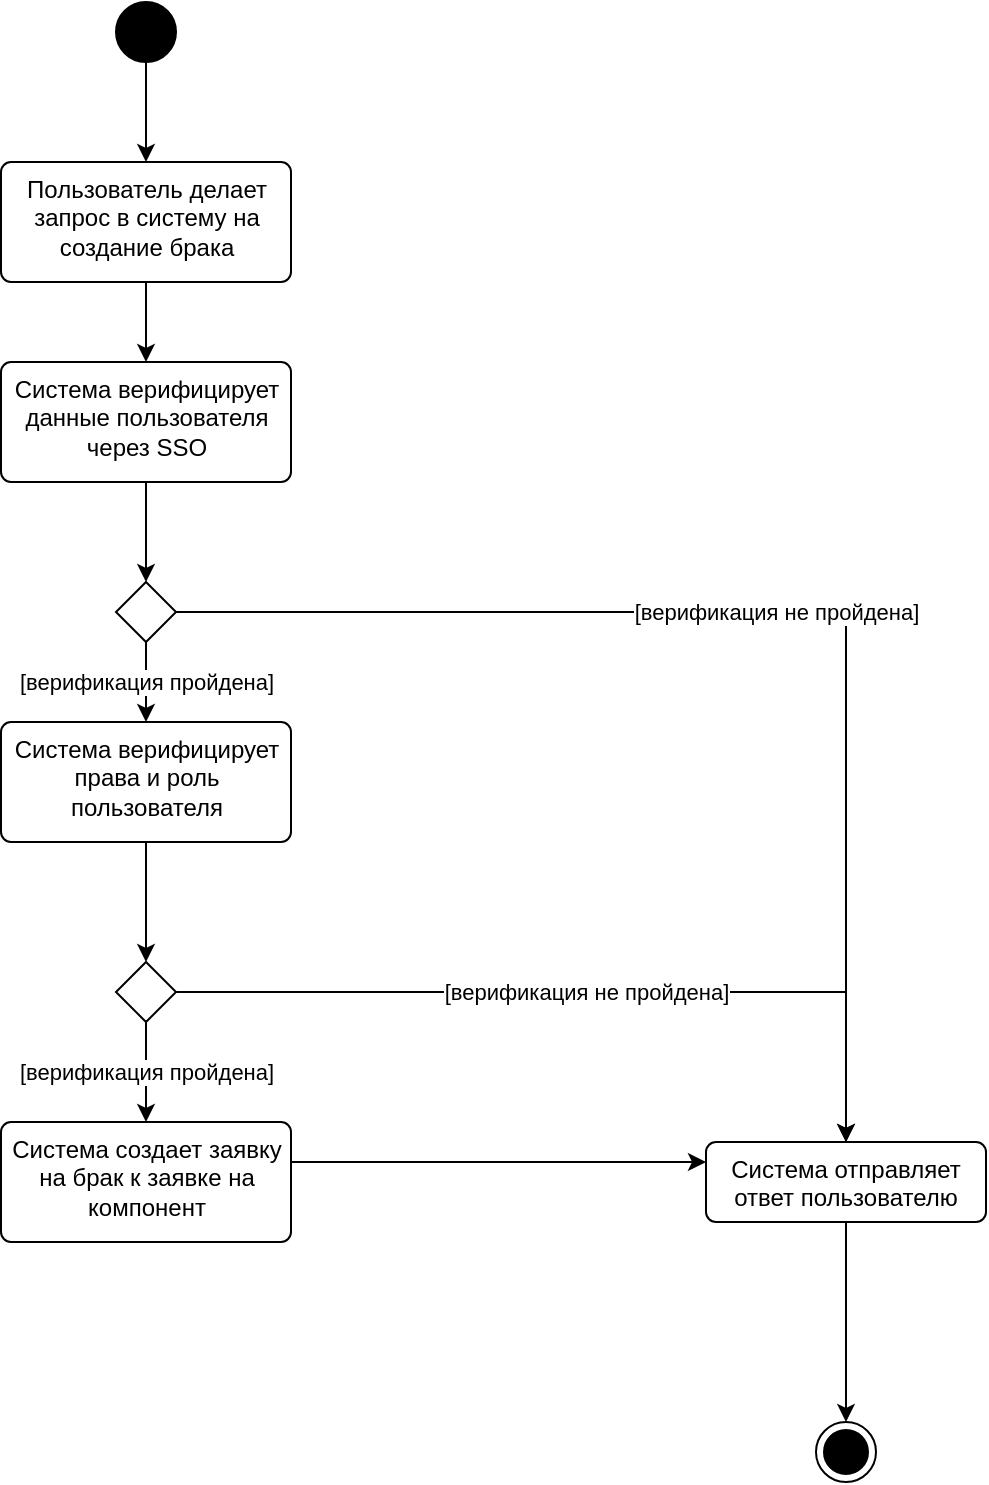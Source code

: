<mxfile version="22.0.2" type="device" pages="3">
  <diagram id="Z_h5-q5Wg3yME80gFP2f" name="use case view">
    <mxGraphModel dx="186" dy="606" grid="1" gridSize="10" guides="1" tooltips="1" connect="1" arrows="1" fold="1" page="1" pageScale="1" pageWidth="850" pageHeight="1100" math="0" shadow="0">
      <root>
        <mxCell id="0" />
        <mxCell id="1" parent="0" />
        <mxCell id="oqTr3DZR-SmjPxuzyxvJ-39" style="edgeStyle=orthogonalEdgeStyle;rounded=0;orthogonalLoop=1;jettySize=auto;html=1;" parent="1" source="oqTr3DZR-SmjPxuzyxvJ-37" target="oqTr3DZR-SmjPxuzyxvJ-38" edge="1">
          <mxGeometry relative="1" as="geometry" />
        </mxCell>
        <mxCell id="oqTr3DZR-SmjPxuzyxvJ-37" value="" style="ellipse;fillColor=strokeColor;html=1;" parent="1" vertex="1">
          <mxGeometry x="910" y="140" width="30" height="30" as="geometry" />
        </mxCell>
        <mxCell id="svmLQKWk5RWNZ-8-LPkN-2" value="" style="edgeStyle=orthogonalEdgeStyle;rounded=0;orthogonalLoop=1;jettySize=auto;html=1;" parent="1" source="oqTr3DZR-SmjPxuzyxvJ-38" target="svmLQKWk5RWNZ-8-LPkN-1" edge="1">
          <mxGeometry relative="1" as="geometry" />
        </mxCell>
        <mxCell id="oqTr3DZR-SmjPxuzyxvJ-38" value="Пользователь делает запрос в систему на создание брака" style="html=1;align=center;verticalAlign=top;rounded=1;absoluteArcSize=1;arcSize=10;dashed=0;whiteSpace=wrap;" parent="1" vertex="1">
          <mxGeometry x="852.5" y="220" width="145" height="60" as="geometry" />
        </mxCell>
        <mxCell id="svmLQKWk5RWNZ-8-LPkN-6" style="edgeStyle=orthogonalEdgeStyle;rounded=0;orthogonalLoop=1;jettySize=auto;html=1;" parent="1" source="svmLQKWk5RWNZ-8-LPkN-1" target="svmLQKWk5RWNZ-8-LPkN-5" edge="1">
          <mxGeometry relative="1" as="geometry" />
        </mxCell>
        <mxCell id="svmLQKWk5RWNZ-8-LPkN-1" value="Система верифицирует данные пользователя через SSO" style="html=1;align=center;verticalAlign=top;rounded=1;absoluteArcSize=1;arcSize=10;dashed=0;whiteSpace=wrap;" parent="1" vertex="1">
          <mxGeometry x="852.5" y="320" width="145" height="60" as="geometry" />
        </mxCell>
        <mxCell id="svmLQKWk5RWNZ-8-LPkN-12" style="edgeStyle=orthogonalEdgeStyle;rounded=0;orthogonalLoop=1;jettySize=auto;html=1;" parent="1" source="svmLQKWk5RWNZ-8-LPkN-13" target="svmLQKWk5RWNZ-8-LPkN-8" edge="1">
          <mxGeometry relative="1" as="geometry">
            <Array as="points">
              <mxPoint x="1190" y="720" />
              <mxPoint x="1190" y="720" />
            </Array>
          </mxGeometry>
        </mxCell>
        <mxCell id="svmLQKWk5RWNZ-8-LPkN-15" style="edgeStyle=orthogonalEdgeStyle;rounded=0;orthogonalLoop=1;jettySize=auto;html=1;" parent="1" source="svmLQKWk5RWNZ-8-LPkN-3" target="svmLQKWk5RWNZ-8-LPkN-14" edge="1">
          <mxGeometry relative="1" as="geometry" />
        </mxCell>
        <mxCell id="svmLQKWk5RWNZ-8-LPkN-3" value="Система верифицирует права и роль пользователя" style="html=1;align=center;verticalAlign=top;rounded=1;absoluteArcSize=1;arcSize=10;dashed=0;whiteSpace=wrap;" parent="1" vertex="1">
          <mxGeometry x="852.5" y="500" width="145" height="60" as="geometry" />
        </mxCell>
        <mxCell id="svmLQKWk5RWNZ-8-LPkN-7" value="[верификация пройдена]" style="edgeStyle=orthogonalEdgeStyle;rounded=0;orthogonalLoop=1;jettySize=auto;html=1;" parent="1" source="svmLQKWk5RWNZ-8-LPkN-5" target="svmLQKWk5RWNZ-8-LPkN-3" edge="1">
          <mxGeometry relative="1" as="geometry" />
        </mxCell>
        <mxCell id="svmLQKWk5RWNZ-8-LPkN-9" value="[верификация не пройдена]" style="edgeStyle=orthogonalEdgeStyle;rounded=0;orthogonalLoop=1;jettySize=auto;html=1;" parent="1" source="svmLQKWk5RWNZ-8-LPkN-5" target="svmLQKWk5RWNZ-8-LPkN-8" edge="1">
          <mxGeometry relative="1" as="geometry" />
        </mxCell>
        <mxCell id="svmLQKWk5RWNZ-8-LPkN-5" value="" style="rhombus;" parent="1" vertex="1">
          <mxGeometry x="910" y="430" width="30" height="30" as="geometry" />
        </mxCell>
        <mxCell id="svmLQKWk5RWNZ-8-LPkN-11" style="edgeStyle=orthogonalEdgeStyle;rounded=0;orthogonalLoop=1;jettySize=auto;html=1;" parent="1" source="svmLQKWk5RWNZ-8-LPkN-8" target="svmLQKWk5RWNZ-8-LPkN-10" edge="1">
          <mxGeometry relative="1" as="geometry" />
        </mxCell>
        <mxCell id="svmLQKWk5RWNZ-8-LPkN-8" value="Система отправляет ответ пользователю" style="html=1;align=center;verticalAlign=top;rounded=1;absoluteArcSize=1;arcSize=10;dashed=0;whiteSpace=wrap;" parent="1" vertex="1">
          <mxGeometry x="1205" y="710" width="140" height="40" as="geometry" />
        </mxCell>
        <mxCell id="svmLQKWk5RWNZ-8-LPkN-10" value="" style="ellipse;html=1;shape=endState;fillColor=strokeColor;" parent="1" vertex="1">
          <mxGeometry x="1260" y="850" width="30" height="30" as="geometry" />
        </mxCell>
        <mxCell id="svmLQKWk5RWNZ-8-LPkN-13" value="Система создает заявку на брак к заявке на компонент" style="html=1;align=center;verticalAlign=top;rounded=1;absoluteArcSize=1;arcSize=10;dashed=0;whiteSpace=wrap;" parent="1" vertex="1">
          <mxGeometry x="852.5" y="700" width="145" height="60" as="geometry" />
        </mxCell>
        <mxCell id="svmLQKWk5RWNZ-8-LPkN-16" value="[верификация пройдена]" style="edgeStyle=orthogonalEdgeStyle;rounded=0;orthogonalLoop=1;jettySize=auto;html=1;" parent="1" source="svmLQKWk5RWNZ-8-LPkN-14" target="svmLQKWk5RWNZ-8-LPkN-13" edge="1">
          <mxGeometry relative="1" as="geometry" />
        </mxCell>
        <mxCell id="svmLQKWk5RWNZ-8-LPkN-17" value="[верификация не пройдена]" style="edgeStyle=orthogonalEdgeStyle;rounded=0;orthogonalLoop=1;jettySize=auto;html=1;" parent="1" source="svmLQKWk5RWNZ-8-LPkN-14" target="svmLQKWk5RWNZ-8-LPkN-8" edge="1">
          <mxGeometry relative="1" as="geometry" />
        </mxCell>
        <mxCell id="svmLQKWk5RWNZ-8-LPkN-14" value="" style="rhombus;" parent="1" vertex="1">
          <mxGeometry x="910" y="620" width="30" height="30" as="geometry" />
        </mxCell>
      </root>
    </mxGraphModel>
  </diagram>
  <diagram id="Dxy8fd4FYHdvWLv7uogT" name="logical view">
    <mxGraphModel dx="1036" dy="606" grid="1" gridSize="10" guides="1" tooltips="1" connect="1" arrows="1" fold="1" page="1" pageScale="1" pageWidth="850" pageHeight="1100" math="0" shadow="0">
      <root>
        <mxCell id="0" />
        <mxCell id="1" parent="0" />
        <mxCell id="dtvuRHMxNnsIdL6LE3eW-1" style="edgeStyle=orthogonalEdgeStyle;rounded=0;orthogonalLoop=1;jettySize=auto;html=1;" parent="1" source="dtvuRHMxNnsIdL6LE3eW-2" target="dtvuRHMxNnsIdL6LE3eW-4" edge="1">
          <mxGeometry relative="1" as="geometry" />
        </mxCell>
        <mxCell id="dtvuRHMxNnsIdL6LE3eW-2" value="" style="ellipse;fillColor=strokeColor;html=1;" parent="1" vertex="1">
          <mxGeometry x="910" y="50" width="30" height="30" as="geometry" />
        </mxCell>
        <mxCell id="dtvuRHMxNnsIdL6LE3eW-3" value="" style="edgeStyle=orthogonalEdgeStyle;rounded=0;orthogonalLoop=1;jettySize=auto;html=1;" parent="1" source="dtvuRHMxNnsIdL6LE3eW-4" target="dtvuRHMxNnsIdL6LE3eW-6" edge="1">
          <mxGeometry relative="1" as="geometry" />
        </mxCell>
        <mxCell id="dtvuRHMxNnsIdL6LE3eW-4" value="Пользовательский запрос на создание заявки на брак обрабатывает пакет Endpoints" style="html=1;align=center;verticalAlign=top;rounded=1;absoluteArcSize=1;arcSize=10;dashed=0;whiteSpace=wrap;" parent="1" vertex="1">
          <mxGeometry x="846.25" y="130" width="157.5" height="70" as="geometry" />
        </mxCell>
        <mxCell id="f8W0930gEXtGElc2nEIg-2" value="" style="edgeStyle=orthogonalEdgeStyle;rounded=0;orthogonalLoop=1;jettySize=auto;html=1;" parent="1" source="dtvuRHMxNnsIdL6LE3eW-6" target="f8W0930gEXtGElc2nEIg-1" edge="1">
          <mxGeometry relative="1" as="geometry" />
        </mxCell>
        <mxCell id="dtvuRHMxNnsIdL6LE3eW-6" value="Отправляется запрос на верификацию пользователя через AuthManager" style="html=1;align=center;verticalAlign=top;rounded=1;absoluteArcSize=1;arcSize=10;dashed=0;whiteSpace=wrap;" parent="1" vertex="1">
          <mxGeometry x="833.13" y="240" width="183.75" height="80" as="geometry" />
        </mxCell>
        <mxCell id="dtvuRHMxNnsIdL6LE3eW-7" style="edgeStyle=orthogonalEdgeStyle;rounded=0;orthogonalLoop=1;jettySize=auto;html=1;" parent="1" source="dtvuRHMxNnsIdL6LE3eW-16" target="dtvuRHMxNnsIdL6LE3eW-14" edge="1">
          <mxGeometry relative="1" as="geometry">
            <Array as="points">
              <mxPoint x="1100" y="890" />
              <mxPoint x="1100" y="890" />
            </Array>
          </mxGeometry>
        </mxCell>
        <mxCell id="dtvuRHMxNnsIdL6LE3eW-8" style="edgeStyle=orthogonalEdgeStyle;rounded=0;orthogonalLoop=1;jettySize=auto;html=1;" parent="1" source="dtvuRHMxNnsIdL6LE3eW-9" target="dtvuRHMxNnsIdL6LE3eW-19" edge="1">
          <mxGeometry relative="1" as="geometry" />
        </mxCell>
        <mxCell id="dtvuRHMxNnsIdL6LE3eW-9" value="Пакетом schemas верифицируется статус заявки, права и роль пользователя" style="html=1;align=center;verticalAlign=top;rounded=1;absoluteArcSize=1;arcSize=10;dashed=0;whiteSpace=wrap;" parent="1" vertex="1">
          <mxGeometry x="841.25" y="580" width="167.5" height="70" as="geometry" />
        </mxCell>
        <mxCell id="dtvuRHMxNnsIdL6LE3eW-10" value="[верификация пройдена]" style="edgeStyle=orthogonalEdgeStyle;rounded=0;orthogonalLoop=1;jettySize=auto;html=1;" parent="1" source="dtvuRHMxNnsIdL6LE3eW-12" target="dtvuRHMxNnsIdL6LE3eW-9" edge="1">
          <mxGeometry relative="1" as="geometry" />
        </mxCell>
        <mxCell id="dtvuRHMxNnsIdL6LE3eW-11" value="[верификация не пройдена]" style="edgeStyle=orthogonalEdgeStyle;rounded=0;orthogonalLoop=1;jettySize=auto;html=1;" parent="1" source="dtvuRHMxNnsIdL6LE3eW-12" target="f8W0930gEXtGElc2nEIg-5" edge="1">
          <mxGeometry relative="1" as="geometry" />
        </mxCell>
        <mxCell id="dtvuRHMxNnsIdL6LE3eW-12" value="" style="rhombus;" parent="1" vertex="1">
          <mxGeometry x="910" y="470" width="30" height="30" as="geometry" />
        </mxCell>
        <mxCell id="dtvuRHMxNnsIdL6LE3eW-13" style="edgeStyle=orthogonalEdgeStyle;rounded=0;orthogonalLoop=1;jettySize=auto;html=1;" parent="1" source="dtvuRHMxNnsIdL6LE3eW-14" target="dtvuRHMxNnsIdL6LE3eW-15" edge="1">
          <mxGeometry relative="1" as="geometry" />
        </mxCell>
        <mxCell id="dtvuRHMxNnsIdL6LE3eW-14" value="Из пакета Endpoints формируется ответ пользователю" style="html=1;align=center;verticalAlign=top;rounded=1;absoluteArcSize=1;arcSize=10;dashed=0;whiteSpace=wrap;" parent="1" vertex="1">
          <mxGeometry x="1073" y="850" width="135" height="60" as="geometry" />
        </mxCell>
        <mxCell id="dtvuRHMxNnsIdL6LE3eW-15" value="" style="ellipse;html=1;shape=endState;fillColor=strokeColor;" parent="1" vertex="1">
          <mxGeometry x="1260" y="1000" width="30" height="30" as="geometry" />
        </mxCell>
        <mxCell id="dtvuRHMxNnsIdL6LE3eW-16" value="В пакете services происходит создание заявки на брак" style="html=1;align=center;verticalAlign=top;rounded=1;absoluteArcSize=1;arcSize=10;dashed=0;whiteSpace=wrap;" parent="1" vertex="1">
          <mxGeometry x="852.5" y="850" width="145" height="60" as="geometry" />
        </mxCell>
        <mxCell id="dtvuRHMxNnsIdL6LE3eW-17" value="[верификация пройдена]" style="edgeStyle=orthogonalEdgeStyle;rounded=0;orthogonalLoop=1;jettySize=auto;html=1;" parent="1" source="dtvuRHMxNnsIdL6LE3eW-19" target="dtvuRHMxNnsIdL6LE3eW-16" edge="1">
          <mxGeometry relative="1" as="geometry" />
        </mxCell>
        <mxCell id="dtvuRHMxNnsIdL6LE3eW-18" value="[верификация не пройдена]" style="edgeStyle=orthogonalEdgeStyle;rounded=0;orthogonalLoop=1;jettySize=auto;html=1;" parent="1" source="dtvuRHMxNnsIdL6LE3eW-19" target="f8W0930gEXtGElc2nEIg-5" edge="1">
          <mxGeometry relative="1" as="geometry" />
        </mxCell>
        <mxCell id="dtvuRHMxNnsIdL6LE3eW-19" value="" style="rhombus;" parent="1" vertex="1">
          <mxGeometry x="910" y="710" width="30" height="30" as="geometry" />
        </mxCell>
        <mxCell id="f8W0930gEXtGElc2nEIg-4" style="edgeStyle=orthogonalEdgeStyle;rounded=0;orthogonalLoop=1;jettySize=auto;html=1;" parent="1" source="f8W0930gEXtGElc2nEIg-1" target="dtvuRHMxNnsIdL6LE3eW-12" edge="1">
          <mxGeometry relative="1" as="geometry" />
        </mxCell>
        <mxCell id="f8W0930gEXtGElc2nEIg-1" value="AuthManager используя пакет ExternalClients отправляет запрос в Keycloak для верификации токена" style="html=1;align=center;verticalAlign=top;rounded=1;absoluteArcSize=1;arcSize=10;dashed=0;whiteSpace=wrap;" parent="1" vertex="1">
          <mxGeometry x="833.13" y="350" width="183.75" height="80" as="geometry" />
        </mxCell>
        <mxCell id="f8W0930gEXtGElc2nEIg-7" style="edgeStyle=orthogonalEdgeStyle;rounded=0;orthogonalLoop=1;jettySize=auto;html=1;" parent="1" source="f8W0930gEXtGElc2nEIg-5" target="f8W0930gEXtGElc2nEIg-8" edge="1">
          <mxGeometry relative="1" as="geometry" />
        </mxCell>
        <mxCell id="f8W0930gEXtGElc2nEIg-5" value="Выбрасывается исключение из пакета Errors" style="html=1;align=center;verticalAlign=top;rounded=1;absoluteArcSize=1;arcSize=10;dashed=0;whiteSpace=wrap;" parent="1" vertex="1">
          <mxGeometry x="1208" y="690" width="135" height="60" as="geometry" />
        </mxCell>
        <mxCell id="f8W0930gEXtGElc2nEIg-9" style="edgeStyle=orthogonalEdgeStyle;rounded=0;orthogonalLoop=1;jettySize=auto;html=1;" parent="1" source="f8W0930gEXtGElc2nEIg-8" target="dtvuRHMxNnsIdL6LE3eW-15" edge="1">
          <mxGeometry relative="1" as="geometry">
            <Array as="points">
              <mxPoint x="1448" y="950" />
              <mxPoint x="1275" y="950" />
            </Array>
          </mxGeometry>
        </mxCell>
        <mxCell id="f8W0930gEXtGElc2nEIg-8" value="Из пакета app формируется ответ пользователю" style="html=1;align=center;verticalAlign=top;rounded=1;absoluteArcSize=1;arcSize=10;dashed=0;whiteSpace=wrap;" parent="1" vertex="1">
          <mxGeometry x="1380" y="860" width="135" height="60" as="geometry" />
        </mxCell>
      </root>
    </mxGraphModel>
  </diagram>
  <diagram id="XSvORW6YD-rVSTbJ36-P" name="implementation view">
    <mxGraphModel dx="186" dy="1706" grid="1" gridSize="10" guides="1" tooltips="1" connect="1" arrows="1" fold="1" page="1" pageScale="1" pageWidth="850" pageHeight="1100" math="0" shadow="0">
      <root>
        <mxCell id="0" />
        <mxCell id="1" parent="0" />
        <mxCell id="42paZP4EseXIOFJ2hqoz-3" style="edgeStyle=orthogonalEdgeStyle;rounded=0;orthogonalLoop=1;jettySize=auto;html=1;" parent="1" source="FChpN_A4ImNVntOex-Cd-2" target="42paZP4EseXIOFJ2hqoz-8" edge="1">
          <mxGeometry relative="1" as="geometry" />
        </mxCell>
        <mxCell id="FChpN_A4ImNVntOex-Cd-2" value="" style="ellipse;fillColor=strokeColor;html=1;" parent="1" vertex="1">
          <mxGeometry x="890" y="-690" width="30" height="30" as="geometry" />
        </mxCell>
        <mxCell id="42paZP4EseXIOFJ2hqoz-9" style="edgeStyle=orthogonalEdgeStyle;rounded=0;orthogonalLoop=1;jettySize=auto;html=1;" parent="1" source="42paZP4EseXIOFJ2hqoz-8" target="42paZP4EseXIOFJ2hqoz-7" edge="1">
          <mxGeometry relative="1" as="geometry" />
        </mxCell>
        <mxCell id="42paZP4EseXIOFJ2hqoz-19" value="Auth" style="swimlane;whiteSpace=wrap;html=1;" parent="1" vertex="1">
          <mxGeometry x="1599.5" y="-770" width="410.5" height="1790" as="geometry" />
        </mxCell>
        <mxCell id="42paZP4EseXIOFJ2hqoz-4" value="auth.decode_auth_token()" style="html=1;align=center;verticalAlign=top;rounded=1;absoluteArcSize=1;arcSize=10;dashed=0;whiteSpace=wrap;" parent="42paZP4EseXIOFJ2hqoz-19" vertex="1">
          <mxGeometry x="126.5" y="390" width="157.5" height="30" as="geometry" />
        </mxCell>
        <mxCell id="42paZP4EseXIOFJ2hqoz-6" value="get_token_data() - верификация токена, получение информации о пользователе" style="html=1;align=center;verticalAlign=top;rounded=1;absoluteArcSize=1;arcSize=10;dashed=0;whiteSpace=wrap;" parent="42paZP4EseXIOFJ2hqoz-19" vertex="1">
          <mxGeometry x="113.38" y="150" width="183.75" height="70" as="geometry" />
        </mxCell>
        <mxCell id="42paZP4EseXIOFJ2hqoz-10" style="edgeStyle=orthogonalEdgeStyle;rounded=0;orthogonalLoop=1;jettySize=auto;html=1;" parent="42paZP4EseXIOFJ2hqoz-19" source="42paZP4EseXIOFJ2hqoz-7" target="42paZP4EseXIOFJ2hqoz-6" edge="1">
          <mxGeometry relative="1" as="geometry" />
        </mxCell>
        <mxCell id="42paZP4EseXIOFJ2hqoz-7" value="get_token() - получение токена из аутентификации из запроса" style="html=1;align=center;verticalAlign=top;rounded=1;absoluteArcSize=1;arcSize=10;dashed=0;whiteSpace=wrap;" parent="42paZP4EseXIOFJ2hqoz-19" vertex="1">
          <mxGeometry x="123.38" y="70" width="163.75" height="50" as="geometry" />
        </mxCell>
        <mxCell id="42paZP4EseXIOFJ2hqoz-17" style="edgeStyle=orthogonalEdgeStyle;rounded=0;orthogonalLoop=1;jettySize=auto;html=1;" parent="42paZP4EseXIOFJ2hqoz-19" source="42paZP4EseXIOFJ2hqoz-12" target="42paZP4EseXIOFJ2hqoz-16" edge="1">
          <mxGeometry relative="1" as="geometry">
            <mxPoint x="205.25" y="320" as="targetPoint" />
          </mxGeometry>
        </mxCell>
        <mxCell id="42paZP4EseXIOFJ2hqoz-12" value="auth.validate_token()" style="html=1;align=center;verticalAlign=top;rounded=1;absoluteArcSize=1;arcSize=10;dashed=0;whiteSpace=wrap;" parent="42paZP4EseXIOFJ2hqoz-19" vertex="1">
          <mxGeometry x="126.5" y="250" width="157.5" height="30" as="geometry" />
        </mxCell>
        <mxCell id="42paZP4EseXIOFJ2hqoz-13" style="edgeStyle=orthogonalEdgeStyle;rounded=0;orthogonalLoop=1;jettySize=auto;html=1;" parent="42paZP4EseXIOFJ2hqoz-19" source="42paZP4EseXIOFJ2hqoz-6" target="42paZP4EseXIOFJ2hqoz-12" edge="1">
          <mxGeometry relative="1" as="geometry" />
        </mxCell>
        <mxCell id="42paZP4EseXIOFJ2hqoz-18" style="edgeStyle=orthogonalEdgeStyle;rounded=0;orthogonalLoop=1;jettySize=auto;html=1;" parent="42paZP4EseXIOFJ2hqoz-19" source="42paZP4EseXIOFJ2hqoz-16" target="42paZP4EseXIOFJ2hqoz-4" edge="1">
          <mxGeometry relative="1" as="geometry">
            <mxPoint x="205.25" y="350" as="sourcePoint" />
          </mxGeometry>
        </mxCell>
        <mxCell id="42paZP4EseXIOFJ2hqoz-16" value="&lt;div style=&quot;background-color: rgb(255, 255, 255); color: rgb(8, 8, 8); font-size: 12px;&quot;&gt;keycloak.get_service_client().verify_token(token)&lt;/div&gt;" style="html=1;align=center;verticalAlign=top;rounded=1;absoluteArcSize=1;arcSize=10;dashed=0;whiteSpace=wrap;fontFamily=Helvetica;fontSize=12;" parent="42paZP4EseXIOFJ2hqoz-19" vertex="1">
          <mxGeometry x="23.38" y="320" width="363.75" height="30" as="geometry" />
        </mxCell>
        <mxCell id="42paZP4EseXIOFJ2hqoz-20" value="API" style="swimlane;whiteSpace=wrap;html=1;" parent="1" vertex="1">
          <mxGeometry x="1100" y="-770" width="249.5" height="1790" as="geometry" />
        </mxCell>
        <mxCell id="42paZP4EseXIOFJ2hqoz-8" value="&lt;div style=&quot;background-color: rgb(255, 255, 255); color: rgb(8, 8, 8); font-size: 12px;&quot;&gt;auth.oauth2_schema() - получение информации из тела запроса&lt;/div&gt;" style="html=1;align=center;verticalAlign=top;rounded=1;absoluteArcSize=1;arcSize=10;dashed=0;whiteSpace=wrap;fontFamily=Helvetica;fontSize=12;" parent="42paZP4EseXIOFJ2hqoz-20" vertex="1">
          <mxGeometry x="46" y="65" width="157.5" height="60" as="geometry" />
        </mxCell>
        <mxCell id="FChpN_A4ImNVntOex-Cd-4" value="OrderApi.create_order" style="html=1;align=center;verticalAlign=top;rounded=1;absoluteArcSize=1;arcSize=10;dashed=0;whiteSpace=wrap;" parent="42paZP4EseXIOFJ2hqoz-20" vertex="1">
          <mxGeometry x="46" y="670" width="157.5" height="30" as="geometry" />
        </mxCell>
        <mxCell id="aYajl2FwvXbA-YKpBiXy-61" value="Отправка ответа пользователю с созданной заявкой на брак" style="html=1;align=center;verticalAlign=top;rounded=1;absoluteArcSize=1;arcSize=10;dashed=0;whiteSpace=wrap;" parent="42paZP4EseXIOFJ2hqoz-20" vertex="1">
          <mxGeometry x="46" y="1610" width="157.5" height="50" as="geometry" />
        </mxCell>
        <mxCell id="aYajl2FwvXbA-YKpBiXy-1" value="Schemas" style="swimlane;whiteSpace=wrap;html=1;" parent="1" vertex="1">
          <mxGeometry x="2010" y="-770" width="490" height="1790" as="geometry" />
        </mxCell>
        <mxCell id="aYajl2FwvXbA-YKpBiXy-27" style="edgeStyle=orthogonalEdgeStyle;rounded=0;orthogonalLoop=1;jettySize=auto;html=1;" parent="aYajl2FwvXbA-YKpBiXy-1" source="aYajl2FwvXbA-YKpBiXy-3" target="aYajl2FwvXbA-YKpBiXy-24" edge="1">
          <mxGeometry relative="1" as="geometry" />
        </mxCell>
        <mxCell id="aYajl2FwvXbA-YKpBiXy-3" value="&lt;div style=&quot;background-color: rgb(255, 255, 255); color: rgb(8, 8, 8); font-size: 12px;&quot;&gt;check_all_roles - у пользователя есть все перечисленные роли и он может создать заявку (schemas.UserRole.STAFF_CUSTOMER_MANAGER&lt;span style=&quot;font-size: 12px;&quot;&gt;)&lt;/span&gt;&lt;/div&gt;" style="html=1;align=center;verticalAlign=top;rounded=1;absoluteArcSize=1;arcSize=10;dashed=0;whiteSpace=wrap;fontFamily=Helvetica;fontSize=12;" parent="aYajl2FwvXbA-YKpBiXy-1" vertex="1">
          <mxGeometry x="42.19" y="480" width="293.12" height="70" as="geometry" />
        </mxCell>
        <mxCell id="aYajl2FwvXbA-YKpBiXy-12" style="edgeStyle=orthogonalEdgeStyle;rounded=0;orthogonalLoop=1;jettySize=auto;html=1;" parent="aYajl2FwvXbA-YKpBiXy-1" source="42paZP4EseXIOFJ2hqoz-1" target="aYajl2FwvXbA-YKpBiXy-3" edge="1">
          <mxGeometry relative="1" as="geometry" />
        </mxCell>
        <mxCell id="42paZP4EseXIOFJ2hqoz-1" value="CurrentUser() - проверка ролей пользователя" style="html=1;align=center;verticalAlign=top;rounded=1;absoluteArcSize=1;arcSize=10;dashed=0;whiteSpace=wrap;" parent="aYajl2FwvXbA-YKpBiXy-1" vertex="1">
          <mxGeometry x="110" y="385" width="157.5" height="40" as="geometry" />
        </mxCell>
        <mxCell id="aYajl2FwvXbA-YKpBiXy-32" value="" style="edgeStyle=orthogonalEdgeStyle;rounded=0;orthogonalLoop=1;jettySize=auto;html=1;" parent="aYajl2FwvXbA-YKpBiXy-1" source="aYajl2FwvXbA-YKpBiXy-13" target="aYajl2FwvXbA-YKpBiXy-30" edge="1">
          <mxGeometry relative="1" as="geometry" />
        </mxCell>
        <mxCell id="aYajl2FwvXbA-YKpBiXy-13" value="&lt;div style=&quot;background-color: rgb(255, 255, 255); color: rgb(8, 8, 8); font-size: 12px;&quot;&gt;order.raise_order_type() - проверяем, что пользователь может создать заявку на брак&lt;/div&gt;" style="html=1;align=center;verticalAlign=top;rounded=1;absoluteArcSize=1;arcSize=10;dashed=0;whiteSpace=wrap;fontFamily=Helvetica;fontSize=12;" parent="aYajl2FwvXbA-YKpBiXy-1" vertex="1">
          <mxGeometry x="42.19" y="670" width="293.12" height="70" as="geometry" />
        </mxCell>
        <mxCell id="aYajl2FwvXbA-YKpBiXy-42" style="edgeStyle=orthogonalEdgeStyle;rounded=0;orthogonalLoop=1;jettySize=auto;html=1;" parent="aYajl2FwvXbA-YKpBiXy-1" source="aYajl2FwvXbA-YKpBiXy-15" target="aYajl2FwvXbA-YKpBiXy-36" edge="1">
          <mxGeometry relative="1" as="geometry">
            <mxPoint x="230" y="1030" as="targetPoint" />
          </mxGeometry>
        </mxCell>
        <mxCell id="aYajl2FwvXbA-YKpBiXy-15" value="&lt;div style=&quot;background-color: rgb(255, 255, 255); color: rgb(8, 8, 8); font-size: 12px;&quot;&gt;order.raise_user_customer_data() - проверяем, что заказчик существует в системе&lt;/div&gt;" style="html=1;align=center;verticalAlign=top;rounded=1;absoluteArcSize=1;arcSize=10;dashed=0;whiteSpace=wrap;fontFamily=Helvetica;fontSize=12;" parent="aYajl2FwvXbA-YKpBiXy-1" vertex="1">
          <mxGeometry x="42.19" y="890" width="293.12" height="40" as="geometry" />
        </mxCell>
        <mxCell id="aYajl2FwvXbA-YKpBiXy-38" value="" style="edgeStyle=orthogonalEdgeStyle;rounded=0;orthogonalLoop=1;jettySize=auto;html=1;" parent="aYajl2FwvXbA-YKpBiXy-1" source="aYajl2FwvXbA-YKpBiXy-17" target="aYajl2FwvXbA-YKpBiXy-37" edge="1">
          <mxGeometry relative="1" as="geometry" />
        </mxCell>
        <mxCell id="aYajl2FwvXbA-YKpBiXy-17" value="&lt;div style=&quot;background-color: rgb(255, 255, 255); color: rgb(8, 8, 8); font-size: 12px;&quot;&gt;order.raise_user_implementer_data() - проверяем, что исполнитель существует в системе&lt;/div&gt;" style="html=1;align=center;verticalAlign=top;rounded=1;absoluteArcSize=1;arcSize=10;dashed=0;whiteSpace=wrap;fontFamily=Helvetica;fontSize=12;" parent="aYajl2FwvXbA-YKpBiXy-1" vertex="1">
          <mxGeometry x="42.19" y="1130" width="293.12" height="40" as="geometry" />
        </mxCell>
        <mxCell id="aYajl2FwvXbA-YKpBiXy-24" value="" style="rhombus;" parent="aYajl2FwvXbA-YKpBiXy-1" vertex="1">
          <mxGeometry x="173.75" y="600" width="30" height="30" as="geometry" />
        </mxCell>
        <mxCell id="aYajl2FwvXbA-YKpBiXy-33" value="Успешно" style="edgeStyle=orthogonalEdgeStyle;rounded=0;orthogonalLoop=1;jettySize=auto;html=1;" parent="aYajl2FwvXbA-YKpBiXy-1" source="aYajl2FwvXbA-YKpBiXy-30" target="aYajl2FwvXbA-YKpBiXy-15" edge="1">
          <mxGeometry relative="1" as="geometry" />
        </mxCell>
        <mxCell id="aYajl2FwvXbA-YKpBiXy-30" value="" style="rhombus;" parent="aYajl2FwvXbA-YKpBiXy-1" vertex="1">
          <mxGeometry x="173.75" y="790" width="30" height="30" as="geometry" />
        </mxCell>
        <mxCell id="aYajl2FwvXbA-YKpBiXy-43" value="Успешно" style="edgeStyle=orthogonalEdgeStyle;rounded=0;orthogonalLoop=1;jettySize=auto;html=1;" parent="aYajl2FwvXbA-YKpBiXy-1" source="aYajl2FwvXbA-YKpBiXy-36" target="aYajl2FwvXbA-YKpBiXy-17" edge="1">
          <mxGeometry relative="1" as="geometry" />
        </mxCell>
        <mxCell id="aYajl2FwvXbA-YKpBiXy-36" value="" style="rhombus;" parent="aYajl2FwvXbA-YKpBiXy-1" vertex="1">
          <mxGeometry x="173.75" y="1020" width="30" height="30" as="geometry" />
        </mxCell>
        <mxCell id="aYajl2FwvXbA-YKpBiXy-37" value="" style="rhombus;" parent="aYajl2FwvXbA-YKpBiXy-1" vertex="1">
          <mxGeometry x="173.75" y="1220" width="30" height="30" as="geometry" />
        </mxCell>
        <mxCell id="aYajl2FwvXbA-YKpBiXy-46" value="&lt;div style=&quot;background-color: rgb(255, 255, 255); color: rgb(8, 8, 8); font-size: 12px;&quot;&gt;выбрасывается исключение&lt;br&gt;надо дописать&lt;/div&gt;" style="html=1;align=center;verticalAlign=top;rounded=1;absoluteArcSize=1;arcSize=10;dashed=0;whiteSpace=wrap;fontFamily=Helvetica;fontSize=12;fillColor=#f8cecc;strokeColor=#b85450;" parent="aYajl2FwvXbA-YKpBiXy-1" vertex="1">
          <mxGeometry x="300" y="1215" width="177.81" height="40" as="geometry" />
        </mxCell>
        <mxCell id="aYajl2FwvXbA-YKpBiXy-41" style="edgeStyle=orthogonalEdgeStyle;rounded=0;orthogonalLoop=1;jettySize=auto;html=1;" parent="aYajl2FwvXbA-YKpBiXy-1" source="aYajl2FwvXbA-YKpBiXy-36" target="aYajl2FwvXbA-YKpBiXy-46" edge="1">
          <mxGeometry relative="1" as="geometry" />
        </mxCell>
        <mxCell id="aYajl2FwvXbA-YKpBiXy-34" style="edgeStyle=orthogonalEdgeStyle;rounded=0;orthogonalLoop=1;jettySize=auto;html=1;" parent="aYajl2FwvXbA-YKpBiXy-1" source="aYajl2FwvXbA-YKpBiXy-30" target="aYajl2FwvXbA-YKpBiXy-46" edge="1">
          <mxGeometry relative="1" as="geometry" />
        </mxCell>
        <mxCell id="aYajl2FwvXbA-YKpBiXy-28" style="edgeStyle=orthogonalEdgeStyle;rounded=0;orthogonalLoop=1;jettySize=auto;html=1;" parent="aYajl2FwvXbA-YKpBiXy-1" source="aYajl2FwvXbA-YKpBiXy-24" target="aYajl2FwvXbA-YKpBiXy-46" edge="1">
          <mxGeometry relative="1" as="geometry">
            <mxPoint x="560" y="620" as="targetPoint" />
          </mxGeometry>
        </mxCell>
        <mxCell id="aYajl2FwvXbA-YKpBiXy-39" style="edgeStyle=orthogonalEdgeStyle;rounded=0;orthogonalLoop=1;jettySize=auto;html=1;" parent="aYajl2FwvXbA-YKpBiXy-1" source="aYajl2FwvXbA-YKpBiXy-37" target="aYajl2FwvXbA-YKpBiXy-46" edge="1">
          <mxGeometry relative="1" as="geometry">
            <Array as="points">
              <mxPoint x="270" y="1235" />
              <mxPoint x="270" y="1235" />
            </Array>
          </mxGeometry>
        </mxCell>
        <mxCell id="aYajl2FwvXbA-YKpBiXy-11" style="edgeStyle=orthogonalEdgeStyle;rounded=0;orthogonalLoop=1;jettySize=auto;html=1;" parent="1" source="42paZP4EseXIOFJ2hqoz-4" target="42paZP4EseXIOFJ2hqoz-1" edge="1">
          <mxGeometry relative="1" as="geometry" />
        </mxCell>
        <mxCell id="aYajl2FwvXbA-YKpBiXy-19" value="ExceptionHandler" style="swimlane;whiteSpace=wrap;html=1;" parent="1" vertex="1">
          <mxGeometry x="2500" y="-770" width="310" height="1790" as="geometry" />
        </mxCell>
        <mxCell id="aYajl2FwvXbA-YKpBiXy-20" value="&lt;div style=&quot;background-color: rgb(255, 255, 255); color: rgb(8, 8, 8); font-size: 12px;&quot;&gt;обработка исключения и отправка ответа&lt;/div&gt;" style="html=1;align=center;verticalAlign=top;rounded=1;absoluteArcSize=1;arcSize=10;dashed=0;whiteSpace=wrap;fontFamily=Helvetica;fontSize=12;" parent="aYajl2FwvXbA-YKpBiXy-19" vertex="1">
          <mxGeometry x="100" y="1510" width="157.5" height="60" as="geometry" />
        </mxCell>
        <mxCell id="aYajl2FwvXbA-YKpBiXy-47" style="edgeStyle=orthogonalEdgeStyle;rounded=0;orthogonalLoop=1;jettySize=auto;html=1;" parent="aYajl2FwvXbA-YKpBiXy-19" source="aYajl2FwvXbA-YKpBiXy-46" target="aYajl2FwvXbA-YKpBiXy-20" edge="1">
          <mxGeometry relative="1" as="geometry">
            <Array as="points">
              <mxPoint x="179" y="1220" />
            </Array>
          </mxGeometry>
        </mxCell>
        <mxCell id="aYajl2FwvXbA-YKpBiXy-22" value="" style="ellipse;html=1;shape=endState;fillColor=strokeColor;" parent="1" vertex="1">
          <mxGeometry x="2663.75" y="1050" width="30" height="30" as="geometry" />
        </mxCell>
        <mxCell id="aYajl2FwvXbA-YKpBiXy-23" style="edgeStyle=orthogonalEdgeStyle;rounded=0;orthogonalLoop=1;jettySize=auto;html=1;" parent="1" source="aYajl2FwvXbA-YKpBiXy-20" target="aYajl2FwvXbA-YKpBiXy-22" edge="1">
          <mxGeometry relative="1" as="geometry" />
        </mxCell>
        <mxCell id="aYajl2FwvXbA-YKpBiXy-25" value="Успешно" style="edgeStyle=orthogonalEdgeStyle;rounded=0;orthogonalLoop=1;jettySize=auto;html=1;" parent="1" source="aYajl2FwvXbA-YKpBiXy-24" target="FChpN_A4ImNVntOex-Cd-4" edge="1">
          <mxGeometry relative="1" as="geometry">
            <Array as="points">
              <mxPoint x="2199" y="-130" />
              <mxPoint x="1225" y="-130" />
            </Array>
          </mxGeometry>
        </mxCell>
        <mxCell id="aYajl2FwvXbA-YKpBiXy-45" style="edgeStyle=orthogonalEdgeStyle;rounded=0;orthogonalLoop=1;jettySize=auto;html=1;" parent="1" source="FChpN_A4ImNVntOex-Cd-4" target="aYajl2FwvXbA-YKpBiXy-13" edge="1">
          <mxGeometry relative="1" as="geometry">
            <Array as="points">
              <mxPoint x="1225" y="-60" />
            </Array>
          </mxGeometry>
        </mxCell>
        <mxCell id="aYajl2FwvXbA-YKpBiXy-48" value="Service" style="swimlane;whiteSpace=wrap;html=1;" parent="1" vertex="1">
          <mxGeometry x="1350" y="-770" width="249.5" height="1790" as="geometry" />
        </mxCell>
        <mxCell id="aYajl2FwvXbA-YKpBiXy-54" value="" style="edgeStyle=orthogonalEdgeStyle;rounded=0;orthogonalLoop=1;jettySize=auto;html=1;" parent="aYajl2FwvXbA-YKpBiXy-48" source="aYajl2FwvXbA-YKpBiXy-50" target="aYajl2FwvXbA-YKpBiXy-53" edge="1">
          <mxGeometry relative="1" as="geometry" />
        </mxCell>
        <mxCell id="aYajl2FwvXbA-YKpBiXy-50" value="OrderService.create" style="html=1;align=center;verticalAlign=top;rounded=1;absoluteArcSize=1;arcSize=10;dashed=0;whiteSpace=wrap;" parent="aYajl2FwvXbA-YKpBiXy-48" vertex="1">
          <mxGeometry x="46" y="1260" width="157.5" height="30" as="geometry" />
        </mxCell>
        <mxCell id="aYajl2FwvXbA-YKpBiXy-59" value="" style="edgeStyle=orthogonalEdgeStyle;rounded=0;orthogonalLoop=1;jettySize=auto;html=1;" parent="aYajl2FwvXbA-YKpBiXy-48" source="aYajl2FwvXbA-YKpBiXy-53" target="aYajl2FwvXbA-YKpBiXy-57" edge="1">
          <mxGeometry relative="1" as="geometry" />
        </mxCell>
        <mxCell id="aYajl2FwvXbA-YKpBiXy-53" value="Проверка, что указана родительская заявка" style="html=1;align=center;verticalAlign=top;rounded=1;absoluteArcSize=1;arcSize=10;dashed=0;whiteSpace=wrap;" parent="aYajl2FwvXbA-YKpBiXy-48" vertex="1">
          <mxGeometry x="46" y="1340" width="157.5" height="50" as="geometry" />
        </mxCell>
        <mxCell id="aYajl2FwvXbA-YKpBiXy-65" value="" style="edgeStyle=orthogonalEdgeStyle;rounded=0;orthogonalLoop=1;jettySize=auto;html=1;" parent="aYajl2FwvXbA-YKpBiXy-48" source="aYajl2FwvXbA-YKpBiXy-55" target="aYajl2FwvXbA-YKpBiXy-64" edge="1">
          <mxGeometry relative="1" as="geometry" />
        </mxCell>
        <mxCell id="aYajl2FwvXbA-YKpBiXy-55" value="Проверка, что других заявок на брак не было создано" style="html=1;align=center;verticalAlign=top;rounded=1;absoluteArcSize=1;arcSize=10;dashed=0;whiteSpace=wrap;" parent="aYajl2FwvXbA-YKpBiXy-48" vertex="1">
          <mxGeometry x="46" y="1470" width="157.5" height="50" as="geometry" />
        </mxCell>
        <mxCell id="aYajl2FwvXbA-YKpBiXy-60" value="Успешно" style="edgeStyle=orthogonalEdgeStyle;rounded=0;orthogonalLoop=1;jettySize=auto;html=1;" parent="aYajl2FwvXbA-YKpBiXy-48" source="aYajl2FwvXbA-YKpBiXy-57" target="aYajl2FwvXbA-YKpBiXy-55" edge="1">
          <mxGeometry relative="1" as="geometry" />
        </mxCell>
        <mxCell id="aYajl2FwvXbA-YKpBiXy-57" value="" style="rhombus;" parent="aYajl2FwvXbA-YKpBiXy-48" vertex="1">
          <mxGeometry x="109.75" y="1420" width="30" height="30" as="geometry" />
        </mxCell>
        <mxCell id="aYajl2FwvXbA-YKpBiXy-64" value="" style="rhombus;" parent="aYajl2FwvXbA-YKpBiXy-48" vertex="1">
          <mxGeometry x="109.75" y="1550" width="30" height="30" as="geometry" />
        </mxCell>
        <mxCell id="aYajl2FwvXbA-YKpBiXy-51" value="Успешно" style="edgeStyle=orthogonalEdgeStyle;rounded=0;orthogonalLoop=1;jettySize=auto;html=1;" parent="1" source="aYajl2FwvXbA-YKpBiXy-37" target="aYajl2FwvXbA-YKpBiXy-50" edge="1">
          <mxGeometry relative="1" as="geometry" />
        </mxCell>
        <mxCell id="aYajl2FwvXbA-YKpBiXy-63" style="edgeStyle=orthogonalEdgeStyle;rounded=0;orthogonalLoop=1;jettySize=auto;html=1;" parent="1" source="aYajl2FwvXbA-YKpBiXy-57" target="aYajl2FwvXbA-YKpBiXy-20" edge="1">
          <mxGeometry relative="1" as="geometry" />
        </mxCell>
        <mxCell id="aYajl2FwvXbA-YKpBiXy-67" style="edgeStyle=orthogonalEdgeStyle;rounded=0;orthogonalLoop=1;jettySize=auto;html=1;" parent="1" source="aYajl2FwvXbA-YKpBiXy-64" target="aYajl2FwvXbA-YKpBiXy-20" edge="1">
          <mxGeometry relative="1" as="geometry">
            <Array as="points">
              <mxPoint x="2045" y="795" />
              <mxPoint x="2045" y="670" />
              <mxPoint x="2679" y="670" />
            </Array>
          </mxGeometry>
        </mxCell>
        <mxCell id="aYajl2FwvXbA-YKpBiXy-66" value="Успешно" style="edgeStyle=orthogonalEdgeStyle;rounded=0;orthogonalLoop=1;jettySize=auto;html=1;" parent="1" source="aYajl2FwvXbA-YKpBiXy-64" target="aYajl2FwvXbA-YKpBiXy-61" edge="1">
          <mxGeometry relative="1" as="geometry" />
        </mxCell>
        <mxCell id="aYajl2FwvXbA-YKpBiXy-68" style="edgeStyle=orthogonalEdgeStyle;rounded=0;orthogonalLoop=1;jettySize=auto;html=1;" parent="1" source="aYajl2FwvXbA-YKpBiXy-61" target="aYajl2FwvXbA-YKpBiXy-22" edge="1">
          <mxGeometry relative="1" as="geometry" />
        </mxCell>
      </root>
    </mxGraphModel>
  </diagram>
</mxfile>
